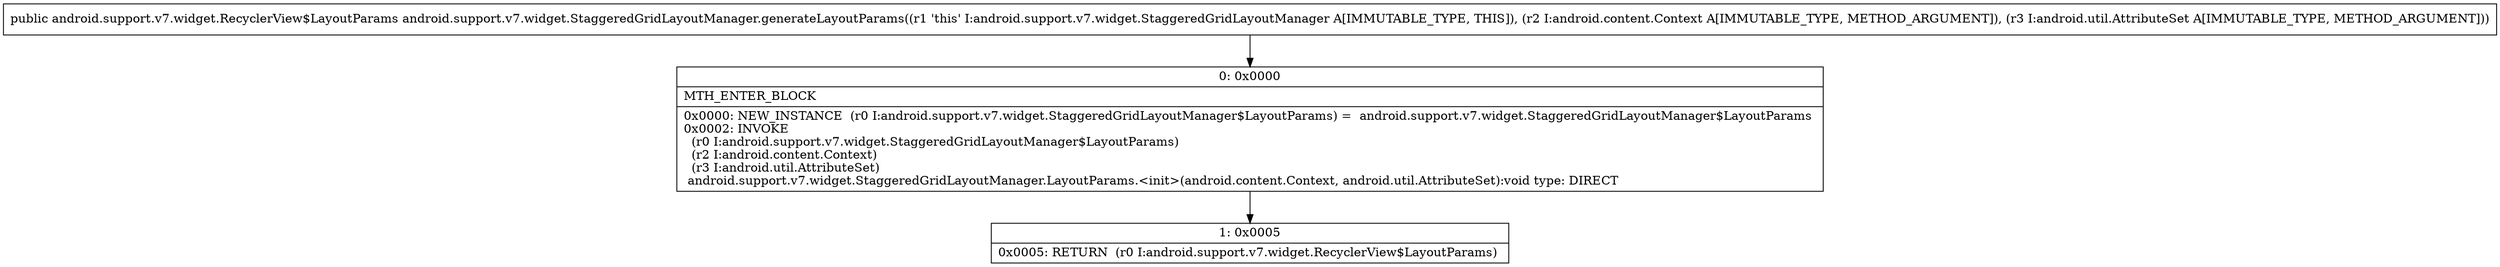 digraph "CFG forandroid.support.v7.widget.StaggeredGridLayoutManager.generateLayoutParams(Landroid\/content\/Context;Landroid\/util\/AttributeSet;)Landroid\/support\/v7\/widget\/RecyclerView$LayoutParams;" {
Node_0 [shape=record,label="{0\:\ 0x0000|MTH_ENTER_BLOCK\l|0x0000: NEW_INSTANCE  (r0 I:android.support.v7.widget.StaggeredGridLayoutManager$LayoutParams) =  android.support.v7.widget.StaggeredGridLayoutManager$LayoutParams \l0x0002: INVOKE  \l  (r0 I:android.support.v7.widget.StaggeredGridLayoutManager$LayoutParams)\l  (r2 I:android.content.Context)\l  (r3 I:android.util.AttributeSet)\l android.support.v7.widget.StaggeredGridLayoutManager.LayoutParams.\<init\>(android.content.Context, android.util.AttributeSet):void type: DIRECT \l}"];
Node_1 [shape=record,label="{1\:\ 0x0005|0x0005: RETURN  (r0 I:android.support.v7.widget.RecyclerView$LayoutParams) \l}"];
MethodNode[shape=record,label="{public android.support.v7.widget.RecyclerView$LayoutParams android.support.v7.widget.StaggeredGridLayoutManager.generateLayoutParams((r1 'this' I:android.support.v7.widget.StaggeredGridLayoutManager A[IMMUTABLE_TYPE, THIS]), (r2 I:android.content.Context A[IMMUTABLE_TYPE, METHOD_ARGUMENT]), (r3 I:android.util.AttributeSet A[IMMUTABLE_TYPE, METHOD_ARGUMENT])) }"];
MethodNode -> Node_0;
Node_0 -> Node_1;
}

